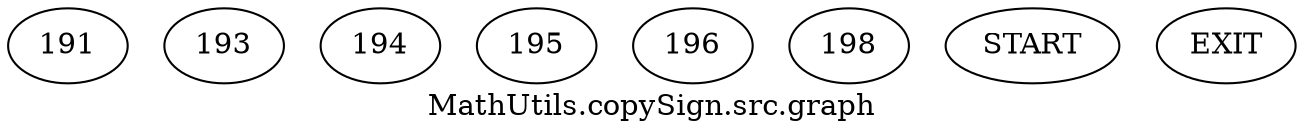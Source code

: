 /* --------------------------------------------------- */
/* Generated by Dr. Garbage Control Flow Graph Factory */
/* http://www.drgarbage.com                            */
/* Version: 4.5.0.201508311741                         */
/* Retrieved on: 2020-01-07 10:24:29.902               */
/* --------------------------------------------------- */
digraph "MathUtils.copySign.src.graph" {
 graph [label="MathUtils.copySign.src.graph"];
 2 [label="191" ]
 4 [label="193" ]
 5 [label="194" ]
 6 [label="195" ]
 7 [label="196" ]
 8 [label="198" ]
 9 [label="START" ]
 10 [label="EXIT" ]
 9  2
 2  4
 2  5
 5  6
 6  7
 5  8
 6  8
 4  10
 7  10
 8  10
}

